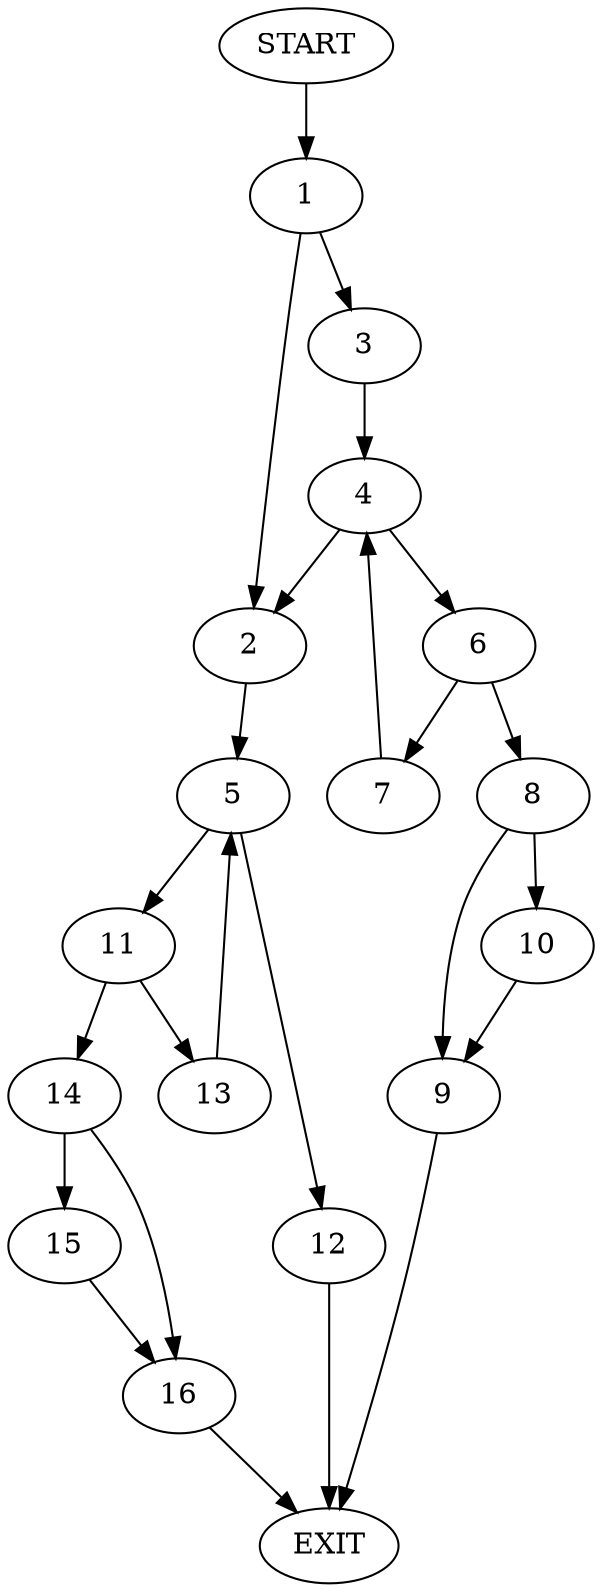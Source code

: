 digraph {
0 [label="START"]
17 [label="EXIT"]
0 -> 1
1 -> 2
1 -> 3
3 -> 4
2 -> 5
4 -> 2
4 -> 6
6 -> 7
6 -> 8
8 -> 9
8 -> 10
7 -> 4
10 -> 9
9 -> 17
5 -> 11
5 -> 12
11 -> 13
11 -> 14
12 -> 17
13 -> 5
14 -> 15
14 -> 16
15 -> 16
16 -> 17
}
